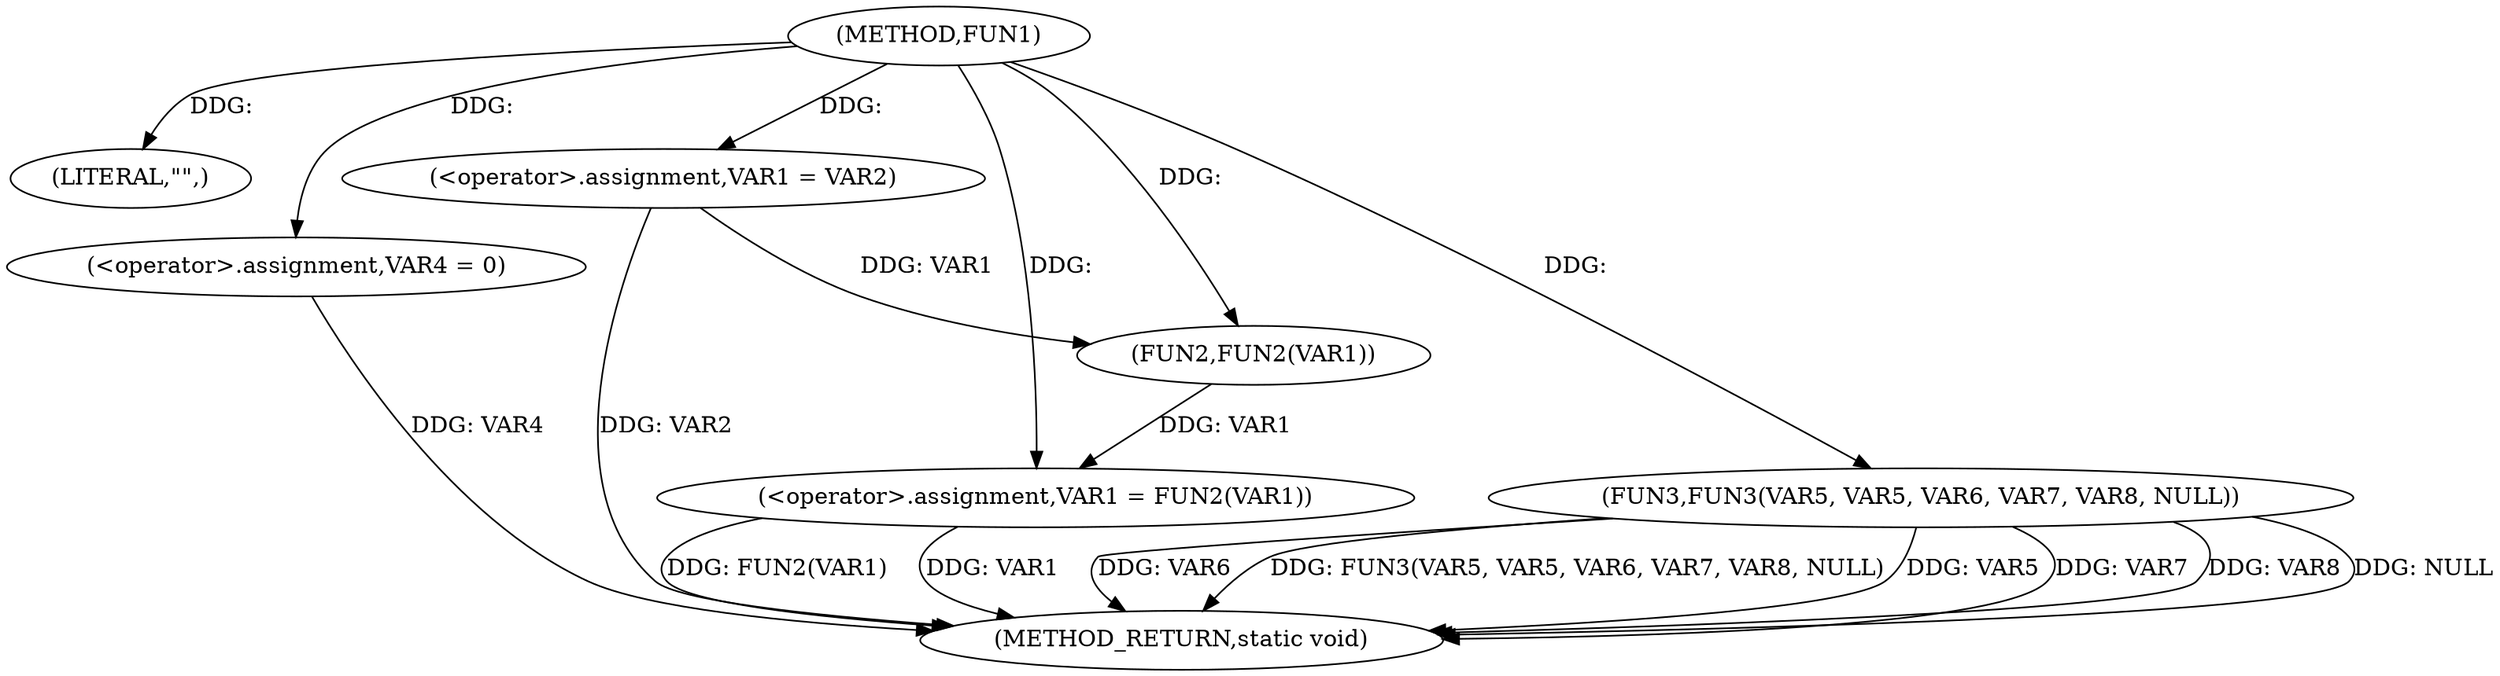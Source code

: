 digraph FUN1 {  
"1000100" [label = "(METHOD,FUN1)" ]
"1000121" [label = "(METHOD_RETURN,static void)" ]
"1000103" [label = "(LITERAL,\"\",)" ]
"1000104" [label = "(<operator>.assignment,VAR1 = VAR2)" ]
"1000107" [label = "(<operator>.assignment,VAR4 = 0)" ]
"1000110" [label = "(<operator>.assignment,VAR1 = FUN2(VAR1))" ]
"1000112" [label = "(FUN2,FUN2(VAR1))" ]
"1000114" [label = "(FUN3,FUN3(VAR5, VAR5, VAR6, VAR7, VAR8, NULL))" ]
  "1000114" -> "1000121"  [ label = "DDG: VAR6"] 
  "1000107" -> "1000121"  [ label = "DDG: VAR4"] 
  "1000114" -> "1000121"  [ label = "DDG: FUN3(VAR5, VAR5, VAR6, VAR7, VAR8, NULL)"] 
  "1000114" -> "1000121"  [ label = "DDG: VAR5"] 
  "1000114" -> "1000121"  [ label = "DDG: VAR7"] 
  "1000110" -> "1000121"  [ label = "DDG: FUN2(VAR1)"] 
  "1000114" -> "1000121"  [ label = "DDG: VAR8"] 
  "1000104" -> "1000121"  [ label = "DDG: VAR2"] 
  "1000114" -> "1000121"  [ label = "DDG: NULL"] 
  "1000110" -> "1000121"  [ label = "DDG: VAR1"] 
  "1000100" -> "1000103"  [ label = "DDG: "] 
  "1000100" -> "1000104"  [ label = "DDG: "] 
  "1000100" -> "1000107"  [ label = "DDG: "] 
  "1000112" -> "1000110"  [ label = "DDG: VAR1"] 
  "1000100" -> "1000110"  [ label = "DDG: "] 
  "1000104" -> "1000112"  [ label = "DDG: VAR1"] 
  "1000100" -> "1000112"  [ label = "DDG: "] 
  "1000100" -> "1000114"  [ label = "DDG: "] 
}
